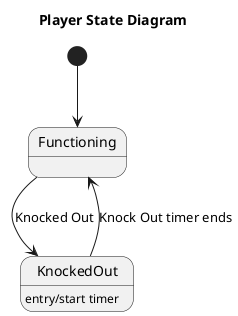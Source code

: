 @startuml knock_out
title Player State Diagram

[*] --> Functioning
Functioning --> KnockedOut : Knocked Out
KnockedOut --> Functioning : Knock Out timer ends

KnockedOut: entry/start timer

@enduml